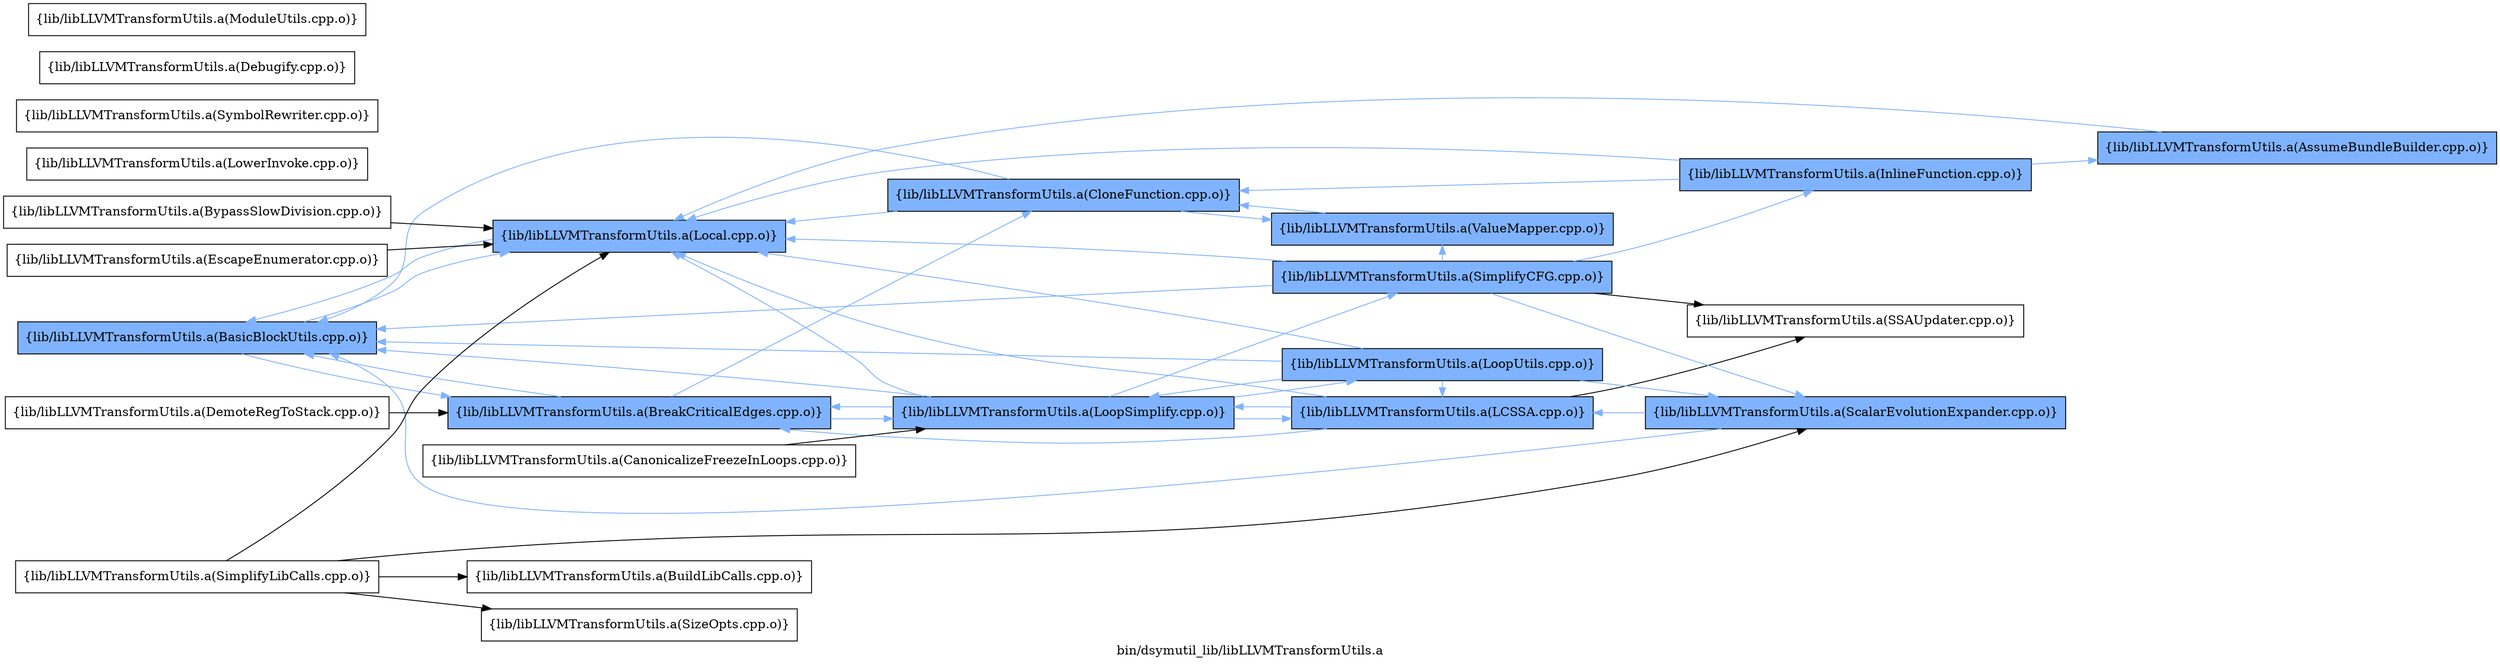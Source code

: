 digraph "bin/dsymutil_lib/libLLVMTransformUtils.a" {
	label="bin/dsymutil_lib/libLLVMTransformUtils.a";
	rankdir=LR;
	{ rank=same; Node0x560dd03ef808;  }
	{ rank=same; Node0x560dd03eff88; Node0x560dd03e4778;  }
	{ rank=same; Node0x560dd03ee9a8; Node0x560dd03e7a18;  }
	{ rank=same; Node0x560dd03e7d38; Node0x560dd03e4f98; Node0x560dd03e88c8; Node0x560dd03eb208;  }
	{ rank=same; Node0x560dd03eaa38; Node0x560dd03ea5d8; Node0x560dd03e59e8;  }

	Node0x560dd03ef808 [shape=record,shape=box,group=1,style=filled,fillcolor="0.600000 0.5 1",label="{lib/libLLVMTransformUtils.a(BasicBlockUtils.cpp.o)}"];
	Node0x560dd03ef808 -> Node0x560dd03eff88[color="0.600000 0.5 1"];
	Node0x560dd03ef808 -> Node0x560dd03e4778[color="0.600000 0.5 1"];
	Node0x560dd03e4778 [shape=record,shape=box,group=1,style=filled,fillcolor="0.600000 0.5 1",label="{lib/libLLVMTransformUtils.a(Local.cpp.o)}"];
	Node0x560dd03e4778 -> Node0x560dd03ef808[color="0.600000 0.5 1"];
	Node0x560dd03e9908 [shape=record,shape=box,group=0,label="{lib/libLLVMTransformUtils.a(SizeOpts.cpp.o)}"];
	Node0x560dd03eebd8 [shape=record,shape=box,group=0,label="{lib/libLLVMTransformUtils.a(CanonicalizeFreezeInLoops.cpp.o)}"];
	Node0x560dd03eebd8 -> Node0x560dd03e7a18;
	Node0x560dd03e6ca8 [shape=record,shape=box,group=0,label="{lib/libLLVMTransformUtils.a(LowerInvoke.cpp.o)}"];
	Node0x560dd03e7b08 [shape=record,shape=box,group=0,label="{lib/libLLVMTransformUtils.a(SymbolRewriter.cpp.o)}"];
	Node0x560dd03eff88 [shape=record,shape=box,group=1,style=filled,fillcolor="0.600000 0.5 1",label="{lib/libLLVMTransformUtils.a(BreakCriticalEdges.cpp.o)}"];
	Node0x560dd03eff88 -> Node0x560dd03ef808[color="0.600000 0.5 1"];
	Node0x560dd03eff88 -> Node0x560dd03ee9a8[color="0.600000 0.5 1"];
	Node0x560dd03eff88 -> Node0x560dd03e7a18[color="0.600000 0.5 1"];
	Node0x560dd03edc38 [shape=record,shape=box,group=0,label="{lib/libLLVMTransformUtils.a(BypassSlowDivision.cpp.o)}"];
	Node0x560dd03edc38 -> Node0x560dd03e4778;
	Node0x560dd03e91d8 [shape=record,shape=box,group=0,label="{lib/libLLVMTransformUtils.a(SimplifyLibCalls.cpp.o)}"];
	Node0x560dd03e91d8 -> Node0x560dd03efc18;
	Node0x560dd03e91d8 -> Node0x560dd03e4778;
	Node0x560dd03e91d8 -> Node0x560dd03ea5d8;
	Node0x560dd03e91d8 -> Node0x560dd03e9908;
	Node0x560dd03f17e8 [shape=record,shape=box,group=0,label="{lib/libLLVMTransformUtils.a(Debugify.cpp.o)}"];
	Node0x560dd03eb208 [shape=record,shape=box,group=1,style=filled,fillcolor="0.600000 0.5 1",label="{lib/libLLVMTransformUtils.a(SimplifyCFG.cpp.o)}"];
	Node0x560dd03eb208 -> Node0x560dd03ef808[color="0.600000 0.5 1"];
	Node0x560dd03eb208 -> Node0x560dd03e59e8[color="0.600000 0.5 1"];
	Node0x560dd03eb208 -> Node0x560dd03e4778[color="0.600000 0.5 1"];
	Node0x560dd03eb208 -> Node0x560dd03ea5d8[color="0.600000 0.5 1"];
	Node0x560dd03eb208 -> Node0x560dd03eaa38;
	Node0x560dd03eb208 -> Node0x560dd03e7d38[color="0.600000 0.5 1"];
	Node0x560dd03e4f98 [shape=record,shape=box,group=1,style=filled,fillcolor="0.600000 0.5 1",label="{lib/libLLVMTransformUtils.a(LCSSA.cpp.o)}"];
	Node0x560dd03e4f98 -> Node0x560dd03eff88[color="0.600000 0.5 1"];
	Node0x560dd03e4f98 -> Node0x560dd03e4778[color="0.600000 0.5 1"];
	Node0x560dd03e4f98 -> Node0x560dd03e7a18[color="0.600000 0.5 1"];
	Node0x560dd03e4f98 -> Node0x560dd03eaa38;
	Node0x560dd03e7a18 [shape=record,shape=box,group=1,style=filled,fillcolor="0.600000 0.5 1",label="{lib/libLLVMTransformUtils.a(LoopSimplify.cpp.o)}"];
	Node0x560dd03e7a18 -> Node0x560dd03ef808[color="0.600000 0.5 1"];
	Node0x560dd03e7a18 -> Node0x560dd03eff88[color="0.600000 0.5 1"];
	Node0x560dd03e7a18 -> Node0x560dd03e4f98[color="0.600000 0.5 1"];
	Node0x560dd03e7a18 -> Node0x560dd03e4778[color="0.600000 0.5 1"];
	Node0x560dd03e7a18 -> Node0x560dd03e88c8[color="0.600000 0.5 1"];
	Node0x560dd03e7a18 -> Node0x560dd03eb208[color="0.600000 0.5 1"];
	Node0x560dd03ea5d8 [shape=record,shape=box,group=1,style=filled,fillcolor="0.600000 0.5 1",label="{lib/libLLVMTransformUtils.a(ScalarEvolutionExpander.cpp.o)}"];
	Node0x560dd03ea5d8 -> Node0x560dd03ef808[color="0.600000 0.5 1"];
	Node0x560dd03ea5d8 -> Node0x560dd03e4f98[color="0.600000 0.5 1"];
	Node0x560dd03e59e8 [shape=record,shape=box,group=1,style=filled,fillcolor="0.600000 0.5 1",label="{lib/libLLVMTransformUtils.a(InlineFunction.cpp.o)}"];
	Node0x560dd03e59e8 -> Node0x560dd03ee9a8[color="0.600000 0.5 1"];
	Node0x560dd03e59e8 -> Node0x560dd03e4278[color="0.600000 0.5 1"];
	Node0x560dd03e59e8 -> Node0x560dd03e4778[color="0.600000 0.5 1"];
	Node0x560dd03e5538 [shape=record,shape=box,group=0,label="{lib/libLLVMTransformUtils.a(DemoteRegToStack.cpp.o)}"];
	Node0x560dd03e5538 -> Node0x560dd03eff88;
	Node0x560dd03e6118 [shape=record,shape=box,group=0,label="{lib/libLLVMTransformUtils.a(EscapeEnumerator.cpp.o)}"];
	Node0x560dd03e6118 -> Node0x560dd03e4778;
	Node0x560dd03e65c8 [shape=record,shape=box,group=0,label="{lib/libLLVMTransformUtils.a(ModuleUtils.cpp.o)}"];
	Node0x560dd03e88c8 [shape=record,shape=box,group=1,style=filled,fillcolor="0.600000 0.5 1",label="{lib/libLLVMTransformUtils.a(LoopUtils.cpp.o)}"];
	Node0x560dd03e88c8 -> Node0x560dd03ef808[color="0.600000 0.5 1"];
	Node0x560dd03e88c8 -> Node0x560dd03e4f98[color="0.600000 0.5 1"];
	Node0x560dd03e88c8 -> Node0x560dd03e4778[color="0.600000 0.5 1"];
	Node0x560dd03e88c8 -> Node0x560dd03e7a18[color="0.600000 0.5 1"];
	Node0x560dd03e88c8 -> Node0x560dd03ea5d8[color="0.600000 0.5 1"];
	Node0x560dd03ee9a8 [shape=record,shape=box,group=1,style=filled,fillcolor="0.600000 0.5 1",label="{lib/libLLVMTransformUtils.a(CloneFunction.cpp.o)}"];
	Node0x560dd03ee9a8 -> Node0x560dd03ef808[color="0.600000 0.5 1"];
	Node0x560dd03ee9a8 -> Node0x560dd03e4778[color="0.600000 0.5 1"];
	Node0x560dd03ee9a8 -> Node0x560dd03e7d38[color="0.600000 0.5 1"];
	Node0x560dd03eaa38 [shape=record,shape=box,group=0,label="{lib/libLLVMTransformUtils.a(SSAUpdater.cpp.o)}"];
	Node0x560dd03e7d38 [shape=record,shape=box,group=1,style=filled,fillcolor="0.600000 0.5 1",label="{lib/libLLVMTransformUtils.a(ValueMapper.cpp.o)}"];
	Node0x560dd03e7d38 -> Node0x560dd03ee9a8[color="0.600000 0.5 1"];
	Node0x560dd03efc18 [shape=record,shape=box,group=0,label="{lib/libLLVMTransformUtils.a(BuildLibCalls.cpp.o)}"];
	Node0x560dd03e4278 [shape=record,shape=box,group=1,style=filled,fillcolor="0.600000 0.5 1",label="{lib/libLLVMTransformUtils.a(AssumeBundleBuilder.cpp.o)}"];
	Node0x560dd03e4278 -> Node0x560dd03e4778[color="0.600000 0.5 1"];
}
